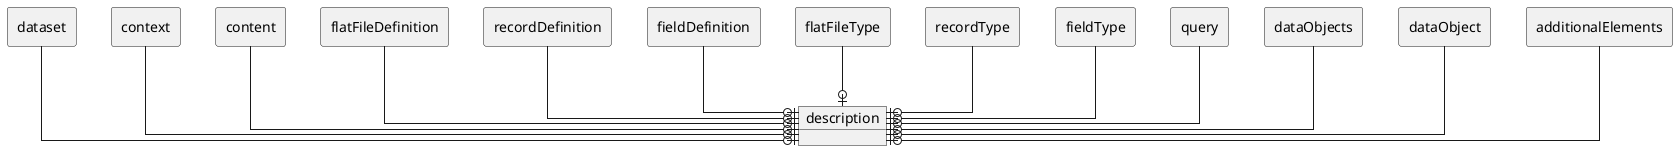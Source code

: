 @startuml
allowmixing
skinparam linetype ortho

rectangle "dataset" as p1
rectangle "context" as p2
rectangle "content" as p3
rectangle "flatFileDefinition" as p4
rectangle "recordDefinition" as p5
rectangle "fieldDefinition" as p6
rectangle "flatFileType" as p7
rectangle "recordType" as p8
rectangle "fieldType" as p9
rectangle "query" as p10
rectangle "dataObjects" as p11
rectangle "dataObject" as p12
rectangle "additionalElements" as p13
object "description" as e
p1 --o| e
p2 --o| e
p3 --o| e
p4 --o| e
p5 --o| e
p6 --o| e
p7 --o| e
p8 --o| e
p9 --o| e
p10 --o| e
p11 --o| e
p12 --o| e
p13 --o| e
@enduml